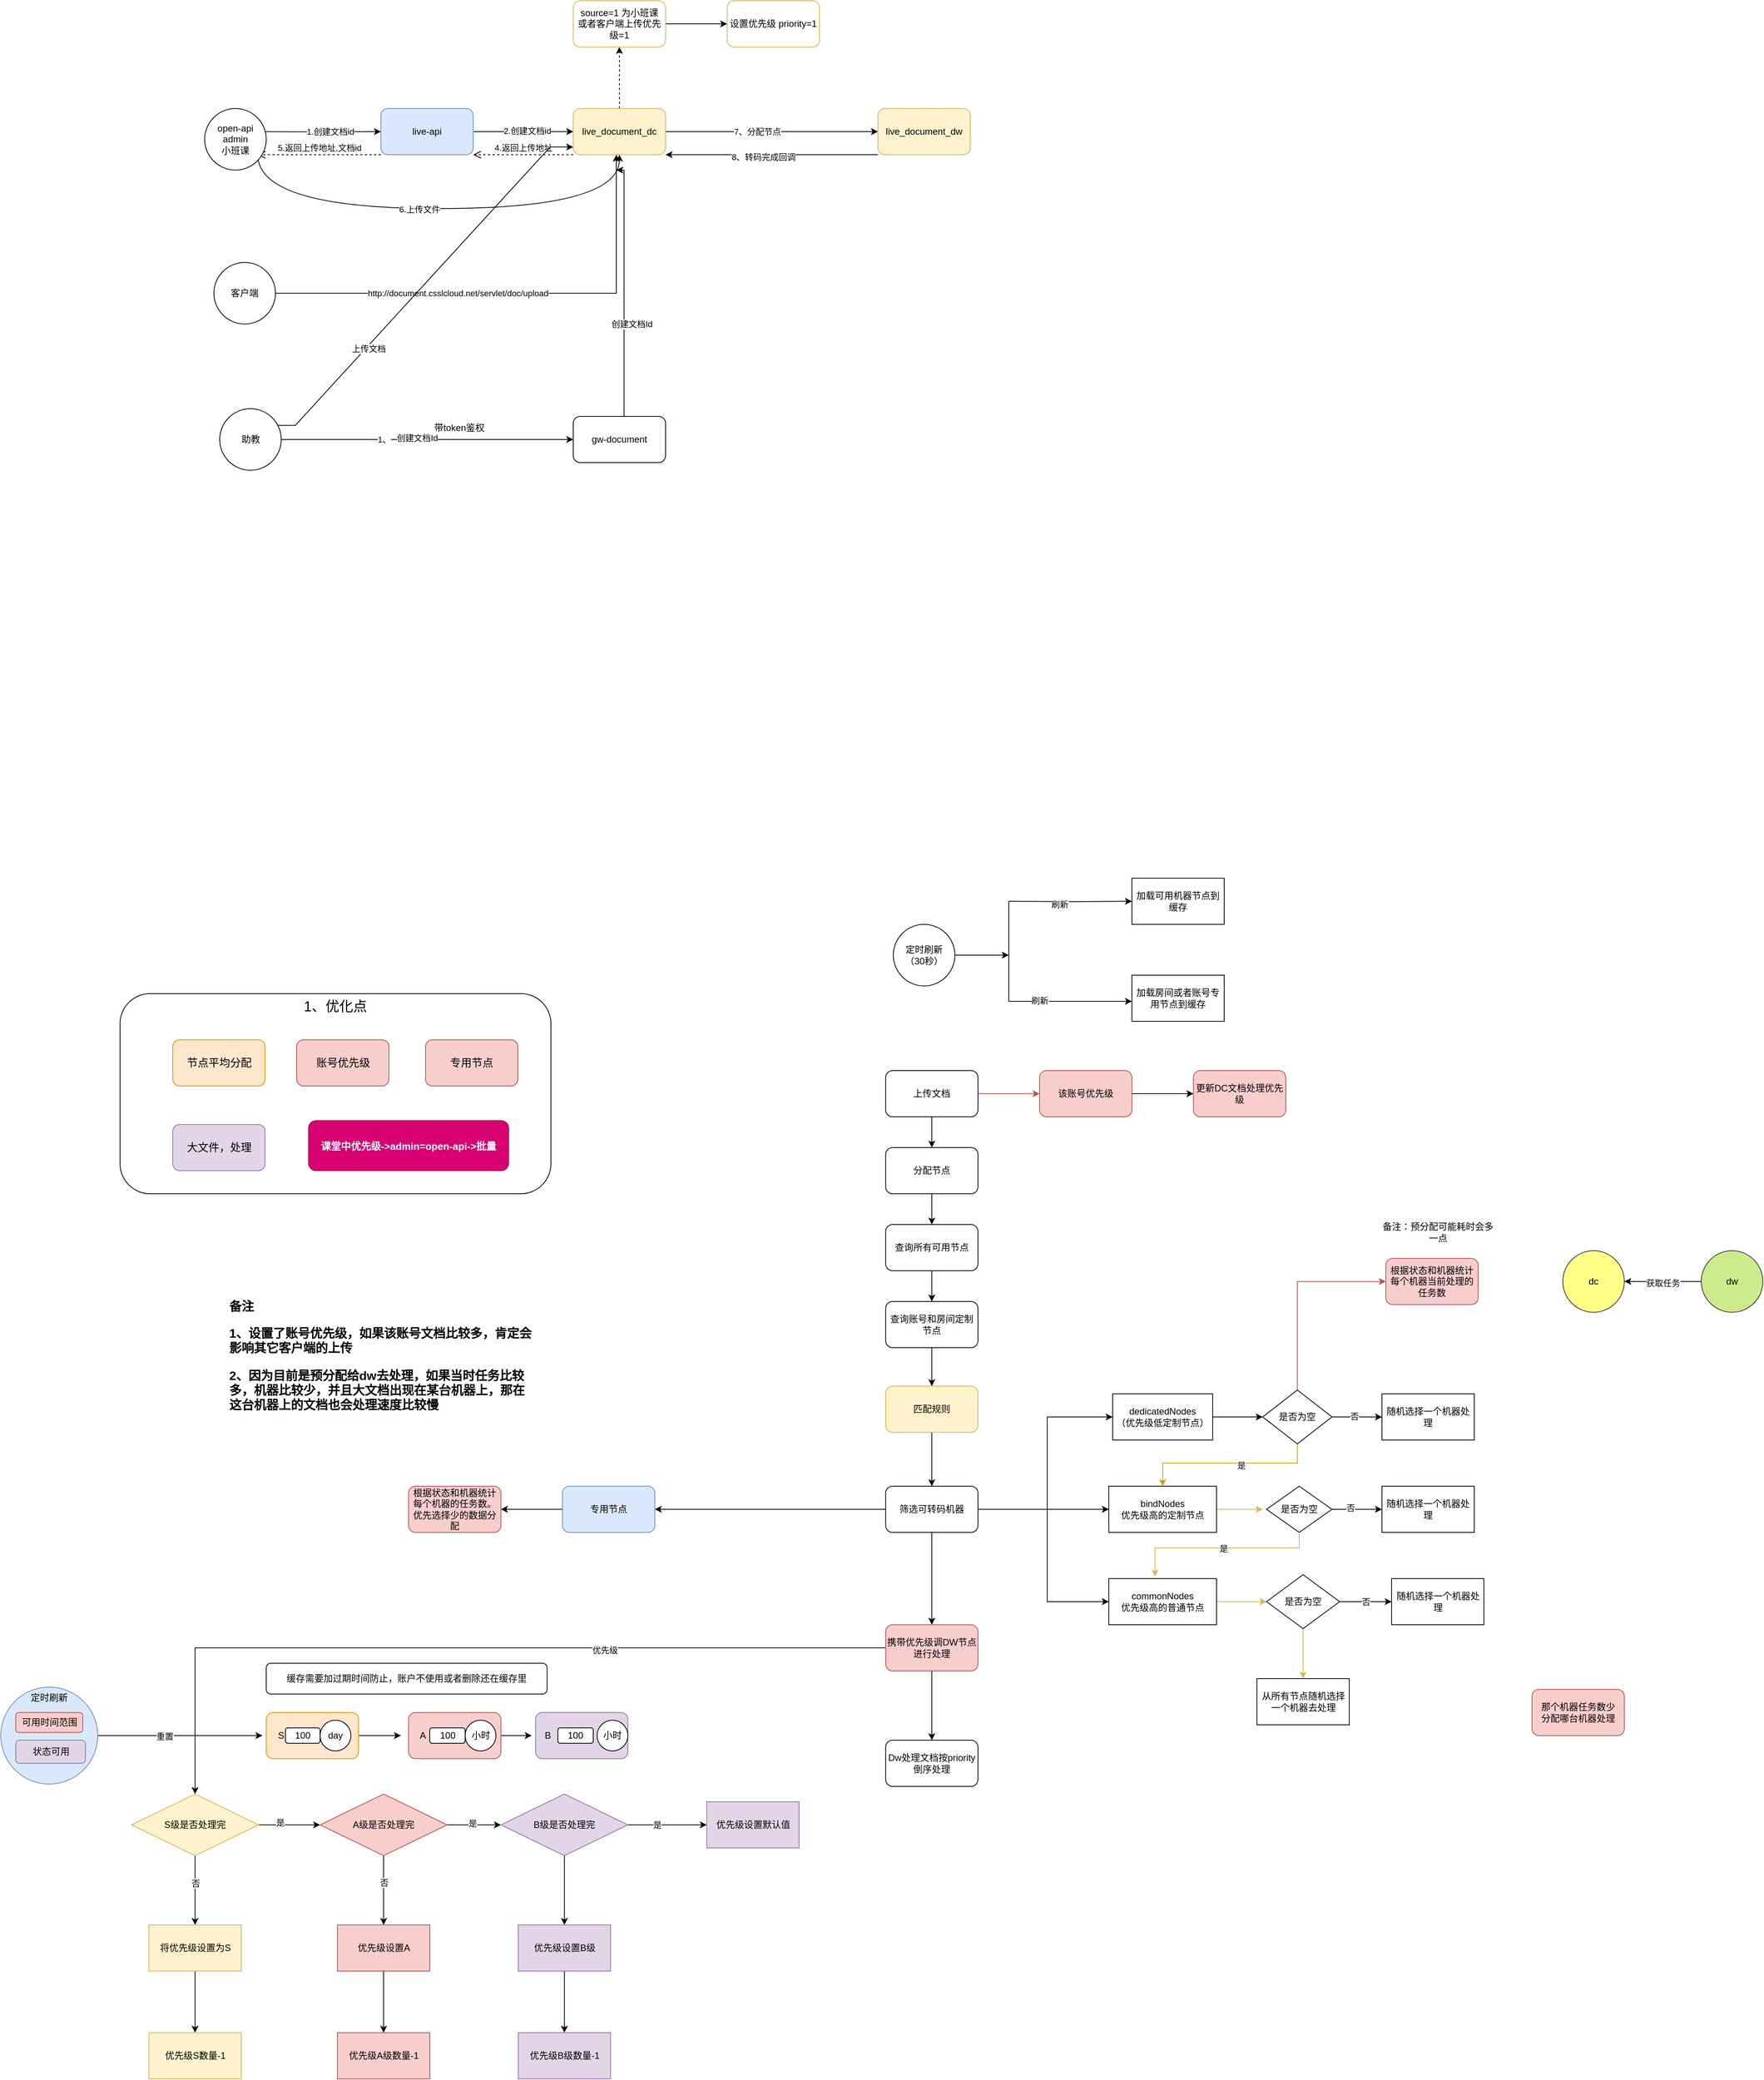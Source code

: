 <mxfile version="24.2.1" type="github">
  <diagram name="第 1 页" id="r3Djmuz2ye2oca1lGff4">
    <mxGraphModel dx="2514" dy="2074" grid="1" gridSize="10" guides="1" tooltips="1" connect="1" arrows="1" fold="1" page="1" pageScale="1" pageWidth="827" pageHeight="1169" math="0" shadow="0">
      <root>
        <mxCell id="0" />
        <mxCell id="1" parent="0" />
        <mxCell id="LlFDiHsfBPw3mXegqhl9-7" value="&amp;nbsp; &amp;nbsp;B" style="rounded=1;whiteSpace=wrap;html=1;align=left;fillColor=#e1d5e7;strokeColor=#9673a6;" parent="1" vertex="1">
          <mxGeometry x="-75" y="1724" width="120" height="60" as="geometry" />
        </mxCell>
        <mxCell id="pY0ivnKaFW7mTaEsZtzo-8" style="edgeStyle=orthogonalEdgeStyle;rounded=0;orthogonalLoop=1;jettySize=auto;html=1;entryX=0;entryY=0.5;entryDx=0;entryDy=0;curved=1;" parent="1" target="pY0ivnKaFW7mTaEsZtzo-15" edge="1">
          <mxGeometry relative="1" as="geometry">
            <mxPoint x="-436" y="-330" as="sourcePoint" />
          </mxGeometry>
        </mxCell>
        <mxCell id="pY0ivnKaFW7mTaEsZtzo-9" value="1.创建文档id" style="edgeLabel;html=1;align=center;verticalAlign=middle;resizable=0;points=[];" parent="pY0ivnKaFW7mTaEsZtzo-8" vertex="1" connectable="0">
          <mxGeometry x="0.172" relative="1" as="geometry">
            <mxPoint as="offset" />
          </mxGeometry>
        </mxCell>
        <mxCell id="pY0ivnKaFW7mTaEsZtzo-10" style="edgeStyle=orthogonalEdgeStyle;curved=1;rounded=0;orthogonalLoop=1;jettySize=auto;html=1;exitX=1;exitY=1;exitDx=0;exitDy=0;exitPerimeter=0;entryX=0.5;entryY=1;entryDx=0;entryDy=0;" parent="1" target="pY0ivnKaFW7mTaEsZtzo-20" edge="1">
          <mxGeometry relative="1" as="geometry">
            <Array as="points">
              <mxPoint x="-436.0" y="-230" />
              <mxPoint x="34" y="-230" />
            </Array>
            <mxPoint x="-436" y="-300" as="sourcePoint" />
          </mxGeometry>
        </mxCell>
        <mxCell id="pY0ivnKaFW7mTaEsZtzo-11" value="6.上传文件" style="edgeLabel;html=1;align=center;verticalAlign=middle;resizable=0;points=[];" parent="pY0ivnKaFW7mTaEsZtzo-10" vertex="1" connectable="0">
          <mxGeometry x="-0.082" y="-1" relative="1" as="geometry">
            <mxPoint as="offset" />
          </mxGeometry>
        </mxCell>
        <mxCell id="pY0ivnKaFW7mTaEsZtzo-13" value="" style="edgeStyle=orthogonalEdgeStyle;rounded=0;orthogonalLoop=1;jettySize=auto;html=1;curved=1;" parent="1" source="pY0ivnKaFW7mTaEsZtzo-15" target="pY0ivnKaFW7mTaEsZtzo-20" edge="1">
          <mxGeometry relative="1" as="geometry" />
        </mxCell>
        <mxCell id="pY0ivnKaFW7mTaEsZtzo-14" value="2.创建文档id" style="edgeLabel;html=1;align=center;verticalAlign=middle;resizable=0;points=[];" parent="pY0ivnKaFW7mTaEsZtzo-13" vertex="1" connectable="0">
          <mxGeometry x="0.197" y="1" relative="1" as="geometry">
            <mxPoint x="-8" as="offset" />
          </mxGeometry>
        </mxCell>
        <mxCell id="pY0ivnKaFW7mTaEsZtzo-15" value="live-api" style="rounded=1;whiteSpace=wrap;html=1;fillColor=#dae8fc;strokeColor=#6c8ebf;" parent="1" vertex="1">
          <mxGeometry x="-276" y="-360" width="120" height="60" as="geometry" />
        </mxCell>
        <mxCell id="pY0ivnKaFW7mTaEsZtzo-49" value="" style="edgeStyle=orthogonalEdgeStyle;rounded=0;orthogonalLoop=1;jettySize=auto;html=1;dashed=1;" parent="1" source="pY0ivnKaFW7mTaEsZtzo-20" target="pY0ivnKaFW7mTaEsZtzo-48" edge="1">
          <mxGeometry relative="1" as="geometry" />
        </mxCell>
        <mxCell id="LlFDiHsfBPw3mXegqhl9-85" style="edgeStyle=orthogonalEdgeStyle;rounded=0;orthogonalLoop=1;jettySize=auto;html=1;" parent="1" source="pY0ivnKaFW7mTaEsZtzo-20" target="pY0ivnKaFW7mTaEsZtzo-29" edge="1">
          <mxGeometry relative="1" as="geometry" />
        </mxCell>
        <mxCell id="LlFDiHsfBPw3mXegqhl9-86" value="7、分配节点" style="edgeLabel;html=1;align=center;verticalAlign=middle;resizable=0;points=[];" parent="LlFDiHsfBPw3mXegqhl9-85" vertex="1" connectable="0">
          <mxGeometry x="-0.14" relative="1" as="geometry">
            <mxPoint as="offset" />
          </mxGeometry>
        </mxCell>
        <mxCell id="pY0ivnKaFW7mTaEsZtzo-20" value="live_document_dc" style="whiteSpace=wrap;html=1;fillColor=#fff2cc;rounded=1;strokeColor=#d6b656;" parent="1" vertex="1">
          <mxGeometry x="-26" y="-360" width="120" height="60" as="geometry" />
        </mxCell>
        <mxCell id="pY0ivnKaFW7mTaEsZtzo-21" value="4.返回上传地址" style="html=1;verticalAlign=bottom;endArrow=open;dashed=1;endSize=8;rounded=0;exitX=0;exitY=1;exitDx=0;exitDy=0;entryX=1;entryY=1;entryDx=0;entryDy=0;" parent="1" source="pY0ivnKaFW7mTaEsZtzo-20" target="pY0ivnKaFW7mTaEsZtzo-15" edge="1">
          <mxGeometry relative="1" as="geometry">
            <mxPoint x="-46" y="-301" as="sourcePoint" />
            <mxPoint x="-126" y="-301" as="targetPoint" />
          </mxGeometry>
        </mxCell>
        <mxCell id="pY0ivnKaFW7mTaEsZtzo-22" value="5.返回上传地址,文档id" style="html=1;verticalAlign=bottom;endArrow=open;dashed=1;endSize=8;rounded=0;exitX=0;exitY=1;exitDx=0;exitDy=0;entryX=1;entryY=1;entryDx=0;entryDy=0;entryPerimeter=0;" parent="1" source="pY0ivnKaFW7mTaEsZtzo-15" edge="1">
          <mxGeometry relative="1" as="geometry">
            <mxPoint x="-316.0" y="-290" as="sourcePoint" />
            <mxPoint x="-436" y="-300" as="targetPoint" />
          </mxGeometry>
        </mxCell>
        <mxCell id="pY0ivnKaFW7mTaEsZtzo-29" value="live_document_dw" style="whiteSpace=wrap;html=1;fillColor=#fff2cc;rounded=1;strokeColor=#d6b656;" parent="1" vertex="1">
          <mxGeometry x="370" y="-360" width="120" height="60" as="geometry" />
        </mxCell>
        <mxCell id="pY0ivnKaFW7mTaEsZtzo-51" value="" style="edgeStyle=orthogonalEdgeStyle;rounded=0;orthogonalLoop=1;jettySize=auto;html=1;" parent="1" source="pY0ivnKaFW7mTaEsZtzo-48" target="pY0ivnKaFW7mTaEsZtzo-50" edge="1">
          <mxGeometry relative="1" as="geometry" />
        </mxCell>
        <mxCell id="pY0ivnKaFW7mTaEsZtzo-48" value="source=1 为小班课&lt;div&gt;或者客户端上传优先级=1&lt;/div&gt;" style="whiteSpace=wrap;html=1;fillColor=#FFFFFF;strokeColor=#d6b656;rounded=1;gradientColor=none;" parent="1" vertex="1">
          <mxGeometry x="-26" y="-500" width="120" height="60" as="geometry" />
        </mxCell>
        <mxCell id="pY0ivnKaFW7mTaEsZtzo-50" value="设置优先级 priority=1" style="whiteSpace=wrap;html=1;fillColor=#FFFFFF;strokeColor=#d6b656;rounded=1;gradientColor=none;" parent="1" vertex="1">
          <mxGeometry x="174" y="-500" width="120" height="60" as="geometry" />
        </mxCell>
        <mxCell id="pY0ivnKaFW7mTaEsZtzo-58" value="" style="edgeStyle=orthogonalEdgeStyle;rounded=0;orthogonalLoop=1;jettySize=auto;html=1;" parent="1" target="pY0ivnKaFW7mTaEsZtzo-57" edge="1">
          <mxGeometry relative="1" as="geometry">
            <mxPoint x="540" y="670" as="sourcePoint" />
          </mxGeometry>
        </mxCell>
        <mxCell id="pY0ivnKaFW7mTaEsZtzo-59" value="刷新" style="edgeLabel;html=1;align=center;verticalAlign=middle;resizable=0;points=[];" parent="pY0ivnKaFW7mTaEsZtzo-58" vertex="1" connectable="0">
          <mxGeometry x="-0.186" y="-3" relative="1" as="geometry">
            <mxPoint as="offset" />
          </mxGeometry>
        </mxCell>
        <mxCell id="pY0ivnKaFW7mTaEsZtzo-61" value="" style="edgeStyle=orthogonalEdgeStyle;rounded=0;orthogonalLoop=1;jettySize=auto;html=1;" parent="1" target="pY0ivnKaFW7mTaEsZtzo-60" edge="1">
          <mxGeometry relative="1" as="geometry">
            <Array as="points">
              <mxPoint x="540" y="800" />
            </Array>
            <mxPoint x="540" y="670" as="sourcePoint" />
          </mxGeometry>
        </mxCell>
        <mxCell id="pY0ivnKaFW7mTaEsZtzo-62" value="刷新" style="edgeLabel;html=1;align=center;verticalAlign=middle;resizable=0;points=[];" parent="pY0ivnKaFW7mTaEsZtzo-61" vertex="1" connectable="0">
          <mxGeometry x="0.172" y="1" relative="1" as="geometry">
            <mxPoint as="offset" />
          </mxGeometry>
        </mxCell>
        <mxCell id="kOlZsusqcGDuaDFS6jYv-74" style="edgeStyle=orthogonalEdgeStyle;rounded=0;orthogonalLoop=1;jettySize=auto;html=1;" parent="1" source="pY0ivnKaFW7mTaEsZtzo-54" edge="1">
          <mxGeometry relative="1" as="geometry">
            <mxPoint x="540" y="740" as="targetPoint" />
          </mxGeometry>
        </mxCell>
        <mxCell id="pY0ivnKaFW7mTaEsZtzo-54" value="定时刷新&lt;div&gt;（30秒）&lt;/div&gt;" style="ellipse;whiteSpace=wrap;html=1;aspect=fixed;" parent="1" vertex="1">
          <mxGeometry x="390" y="700" width="80" height="80" as="geometry" />
        </mxCell>
        <mxCell id="pY0ivnKaFW7mTaEsZtzo-57" value="加载可用机器节点到缓存" style="whiteSpace=wrap;html=1;" parent="1" vertex="1">
          <mxGeometry x="700" y="640" width="120" height="60" as="geometry" />
        </mxCell>
        <mxCell id="pY0ivnKaFW7mTaEsZtzo-60" value="加载房间或者账号专用节点到缓存" style="whiteSpace=wrap;html=1;" parent="1" vertex="1">
          <mxGeometry x="700" y="766" width="120" height="60" as="geometry" />
        </mxCell>
        <mxCell id="pY0ivnKaFW7mTaEsZtzo-122" value="Dw处理文档按priority 倒序处理" style="rounded=1;whiteSpace=wrap;html=1;" parent="1" vertex="1">
          <mxGeometry x="380" y="1760" width="120" height="60" as="geometry" />
        </mxCell>
        <mxCell id="kOlZsusqcGDuaDFS6jYv-7" value="" style="edgeStyle=orthogonalEdgeStyle;rounded=0;orthogonalLoop=1;jettySize=auto;html=1;" parent="1" source="kOlZsusqcGDuaDFS6jYv-1" target="kOlZsusqcGDuaDFS6jYv-6" edge="1">
          <mxGeometry relative="1" as="geometry" />
        </mxCell>
        <mxCell id="kOlZsusqcGDuaDFS6jYv-1" value="分配节点" style="rounded=1;whiteSpace=wrap;html=1;" parent="1" vertex="1">
          <mxGeometry x="380" y="990" width="120" height="60" as="geometry" />
        </mxCell>
        <mxCell id="kOlZsusqcGDuaDFS6jYv-3" style="edgeStyle=orthogonalEdgeStyle;rounded=0;orthogonalLoop=1;jettySize=auto;html=1;entryX=0.5;entryY=0;entryDx=0;entryDy=0;" parent="1" source="kOlZsusqcGDuaDFS6jYv-2" target="kOlZsusqcGDuaDFS6jYv-1" edge="1">
          <mxGeometry relative="1" as="geometry" />
        </mxCell>
        <mxCell id="kOlZsusqcGDuaDFS6jYv-63" value="" style="edgeStyle=orthogonalEdgeStyle;rounded=0;orthogonalLoop=1;jettySize=auto;html=1;fillColor=#f8cecc;strokeColor=#b85450;" parent="1" source="kOlZsusqcGDuaDFS6jYv-2" target="kOlZsusqcGDuaDFS6jYv-62" edge="1">
          <mxGeometry relative="1" as="geometry" />
        </mxCell>
        <mxCell id="kOlZsusqcGDuaDFS6jYv-2" value="上传文档" style="rounded=1;whiteSpace=wrap;html=1;" parent="1" vertex="1">
          <mxGeometry x="380" y="890" width="120" height="60" as="geometry" />
        </mxCell>
        <mxCell id="kOlZsusqcGDuaDFS6jYv-9" value="" style="edgeStyle=orthogonalEdgeStyle;rounded=0;orthogonalLoop=1;jettySize=auto;html=1;" parent="1" source="kOlZsusqcGDuaDFS6jYv-6" target="kOlZsusqcGDuaDFS6jYv-8" edge="1">
          <mxGeometry relative="1" as="geometry" />
        </mxCell>
        <mxCell id="kOlZsusqcGDuaDFS6jYv-6" value="查询所有可用节点" style="whiteSpace=wrap;html=1;rounded=1;" parent="1" vertex="1">
          <mxGeometry x="380" y="1090" width="120" height="60" as="geometry" />
        </mxCell>
        <mxCell id="kOlZsusqcGDuaDFS6jYv-11" value="" style="edgeStyle=orthogonalEdgeStyle;rounded=0;orthogonalLoop=1;jettySize=auto;html=1;" parent="1" source="kOlZsusqcGDuaDFS6jYv-8" target="kOlZsusqcGDuaDFS6jYv-10" edge="1">
          <mxGeometry relative="1" as="geometry" />
        </mxCell>
        <mxCell id="kOlZsusqcGDuaDFS6jYv-8" value="查询账号和房间定制节点" style="whiteSpace=wrap;html=1;rounded=1;" parent="1" vertex="1">
          <mxGeometry x="380" y="1190" width="120" height="60" as="geometry" />
        </mxCell>
        <mxCell id="kOlZsusqcGDuaDFS6jYv-13" value="" style="edgeStyle=orthogonalEdgeStyle;rounded=0;orthogonalLoop=1;jettySize=auto;html=1;" parent="1" source="kOlZsusqcGDuaDFS6jYv-10" target="kOlZsusqcGDuaDFS6jYv-12" edge="1">
          <mxGeometry relative="1" as="geometry" />
        </mxCell>
        <mxCell id="kOlZsusqcGDuaDFS6jYv-10" value="匹配规则" style="whiteSpace=wrap;html=1;rounded=1;fillColor=#fff2cc;strokeColor=#d6b656;" parent="1" vertex="1">
          <mxGeometry x="380" y="1300" width="120" height="60" as="geometry" />
        </mxCell>
        <mxCell id="kOlZsusqcGDuaDFS6jYv-26" style="edgeStyle=orthogonalEdgeStyle;rounded=0;orthogonalLoop=1;jettySize=auto;html=1;entryX=0;entryY=0.5;entryDx=0;entryDy=0;" parent="1" source="kOlZsusqcGDuaDFS6jYv-12" target="kOlZsusqcGDuaDFS6jYv-15" edge="1">
          <mxGeometry relative="1" as="geometry">
            <Array as="points">
              <mxPoint x="590" y="1460" />
              <mxPoint x="590" y="1340" />
            </Array>
          </mxGeometry>
        </mxCell>
        <mxCell id="kOlZsusqcGDuaDFS6jYv-27" style="edgeStyle=orthogonalEdgeStyle;rounded=0;orthogonalLoop=1;jettySize=auto;html=1;entryX=0;entryY=0.5;entryDx=0;entryDy=0;" parent="1" source="kOlZsusqcGDuaDFS6jYv-12" target="kOlZsusqcGDuaDFS6jYv-18" edge="1">
          <mxGeometry relative="1" as="geometry" />
        </mxCell>
        <mxCell id="kOlZsusqcGDuaDFS6jYv-29" style="edgeStyle=orthogonalEdgeStyle;rounded=0;orthogonalLoop=1;jettySize=auto;html=1;entryX=0;entryY=0.5;entryDx=0;entryDy=0;" parent="1" source="kOlZsusqcGDuaDFS6jYv-12" target="kOlZsusqcGDuaDFS6jYv-28" edge="1">
          <mxGeometry relative="1" as="geometry">
            <Array as="points">
              <mxPoint x="590" y="1460" />
              <mxPoint x="590" y="1580" />
            </Array>
          </mxGeometry>
        </mxCell>
        <mxCell id="kOlZsusqcGDuaDFS6jYv-76" value="" style="edgeStyle=orthogonalEdgeStyle;rounded=0;orthogonalLoop=1;jettySize=auto;html=1;" parent="1" source="kOlZsusqcGDuaDFS6jYv-12" target="kOlZsusqcGDuaDFS6jYv-75" edge="1">
          <mxGeometry relative="1" as="geometry" />
        </mxCell>
        <mxCell id="LlFDiHsfBPw3mXegqhl9-54" style="edgeStyle=orthogonalEdgeStyle;rounded=0;orthogonalLoop=1;jettySize=auto;html=1;entryX=1;entryY=0.5;entryDx=0;entryDy=0;" parent="1" source="kOlZsusqcGDuaDFS6jYv-12" target="LlFDiHsfBPw3mXegqhl9-53" edge="1">
          <mxGeometry relative="1" as="geometry" />
        </mxCell>
        <mxCell id="kOlZsusqcGDuaDFS6jYv-12" value="筛选可转码机器" style="whiteSpace=wrap;html=1;rounded=1;" parent="1" vertex="1">
          <mxGeometry x="380" y="1430" width="120" height="60" as="geometry" />
        </mxCell>
        <mxCell id="kOlZsusqcGDuaDFS6jYv-34" style="edgeStyle=orthogonalEdgeStyle;rounded=0;orthogonalLoop=1;jettySize=auto;html=1;entryX=0;entryY=0.5;entryDx=0;entryDy=0;" parent="1" source="kOlZsusqcGDuaDFS6jYv-15" target="kOlZsusqcGDuaDFS6jYv-33" edge="1">
          <mxGeometry relative="1" as="geometry" />
        </mxCell>
        <mxCell id="kOlZsusqcGDuaDFS6jYv-15" value="dedicatedNodes&lt;div&gt;（优先级低定制节点）&lt;/div&gt;" style="whiteSpace=wrap;html=1;" parent="1" vertex="1">
          <mxGeometry x="675" y="1310" width="130" height="60" as="geometry" />
        </mxCell>
        <mxCell id="kOlZsusqcGDuaDFS6jYv-41" style="edgeStyle=orthogonalEdgeStyle;rounded=0;orthogonalLoop=1;jettySize=auto;html=1;fillColor=#fff2cc;strokeColor=#d6b656;" parent="1" source="kOlZsusqcGDuaDFS6jYv-18" edge="1">
          <mxGeometry relative="1" as="geometry">
            <mxPoint x="870" y="1460" as="targetPoint" />
          </mxGeometry>
        </mxCell>
        <mxCell id="kOlZsusqcGDuaDFS6jYv-18" value="bindNodes&lt;div&gt;优先级高的定制节点&lt;/div&gt;" style="whiteSpace=wrap;html=1;" parent="1" vertex="1">
          <mxGeometry x="670" y="1430" width="140" height="60" as="geometry" />
        </mxCell>
        <mxCell id="kOlZsusqcGDuaDFS6jYv-47" value="" style="edgeStyle=orthogonalEdgeStyle;rounded=0;orthogonalLoop=1;jettySize=auto;html=1;fillColor=#fff2cc;strokeColor=#d6b656;" parent="1" source="kOlZsusqcGDuaDFS6jYv-28" target="kOlZsusqcGDuaDFS6jYv-46" edge="1">
          <mxGeometry relative="1" as="geometry" />
        </mxCell>
        <mxCell id="kOlZsusqcGDuaDFS6jYv-28" value="commonNodes&lt;br&gt;&lt;div&gt;优先级高的普通节点&lt;/div&gt;" style="whiteSpace=wrap;html=1;" parent="1" vertex="1">
          <mxGeometry x="670" y="1550" width="140" height="60" as="geometry" />
        </mxCell>
        <mxCell id="kOlZsusqcGDuaDFS6jYv-36" value="" style="edgeStyle=orthogonalEdgeStyle;rounded=0;orthogonalLoop=1;jettySize=auto;html=1;" parent="1" source="kOlZsusqcGDuaDFS6jYv-33" target="kOlZsusqcGDuaDFS6jYv-35" edge="1">
          <mxGeometry relative="1" as="geometry" />
        </mxCell>
        <mxCell id="kOlZsusqcGDuaDFS6jYv-37" value="否" style="edgeLabel;html=1;align=center;verticalAlign=middle;resizable=0;points=[];" parent="kOlZsusqcGDuaDFS6jYv-36" vertex="1" connectable="0">
          <mxGeometry x="-0.128" y="1" relative="1" as="geometry">
            <mxPoint as="offset" />
          </mxGeometry>
        </mxCell>
        <mxCell id="kOlZsusqcGDuaDFS6jYv-38" style="edgeStyle=orthogonalEdgeStyle;rounded=0;orthogonalLoop=1;jettySize=auto;html=1;entryX=0.5;entryY=0;entryDx=0;entryDy=0;fillColor=#ffe6cc;strokeColor=#d79b00;" parent="1" source="kOlZsusqcGDuaDFS6jYv-33" target="kOlZsusqcGDuaDFS6jYv-18" edge="1">
          <mxGeometry relative="1" as="geometry">
            <Array as="points">
              <mxPoint x="915" y="1400" />
              <mxPoint x="740" y="1400" />
            </Array>
          </mxGeometry>
        </mxCell>
        <mxCell id="kOlZsusqcGDuaDFS6jYv-39" value="是" style="edgeLabel;html=1;align=center;verticalAlign=middle;resizable=0;points=[];" parent="kOlZsusqcGDuaDFS6jYv-38" vertex="1" connectable="0">
          <mxGeometry x="-0.145" y="3" relative="1" as="geometry">
            <mxPoint as="offset" />
          </mxGeometry>
        </mxCell>
        <mxCell id="kOlZsusqcGDuaDFS6jYv-56" style="edgeStyle=orthogonalEdgeStyle;rounded=0;orthogonalLoop=1;jettySize=auto;html=1;entryX=0;entryY=0.5;entryDx=0;entryDy=0;fillColor=#f8cecc;strokeColor=#b85450;" parent="1" source="kOlZsusqcGDuaDFS6jYv-33" target="kOlZsusqcGDuaDFS6jYv-55" edge="1">
          <mxGeometry relative="1" as="geometry">
            <Array as="points">
              <mxPoint x="915" y="1164" />
            </Array>
          </mxGeometry>
        </mxCell>
        <mxCell id="kOlZsusqcGDuaDFS6jYv-33" value="是否为空" style="rhombus;whiteSpace=wrap;html=1;" parent="1" vertex="1">
          <mxGeometry x="870" y="1305" width="90" height="70" as="geometry" />
        </mxCell>
        <mxCell id="kOlZsusqcGDuaDFS6jYv-35" value="随机选择一个机器处理" style="whiteSpace=wrap;html=1;" parent="1" vertex="1">
          <mxGeometry x="1025" y="1310" width="120" height="60" as="geometry" />
        </mxCell>
        <mxCell id="kOlZsusqcGDuaDFS6jYv-45" value="" style="edgeStyle=orthogonalEdgeStyle;rounded=0;orthogonalLoop=1;jettySize=auto;html=1;" parent="1" source="kOlZsusqcGDuaDFS6jYv-40" target="kOlZsusqcGDuaDFS6jYv-44" edge="1">
          <mxGeometry relative="1" as="geometry">
            <Array as="points">
              <mxPoint x="980" y="1460" />
              <mxPoint x="980" y="1460" />
            </Array>
          </mxGeometry>
        </mxCell>
        <mxCell id="kOlZsusqcGDuaDFS6jYv-48" value="否" style="edgeLabel;html=1;align=center;verticalAlign=middle;resizable=0;points=[];" parent="kOlZsusqcGDuaDFS6jYv-45" vertex="1" connectable="0">
          <mxGeometry x="-0.256" y="2" relative="1" as="geometry">
            <mxPoint as="offset" />
          </mxGeometry>
        </mxCell>
        <mxCell id="kOlZsusqcGDuaDFS6jYv-40" value="是否为空" style="rhombus;whiteSpace=wrap;html=1;" parent="1" vertex="1">
          <mxGeometry x="875" y="1430" width="85" height="60" as="geometry" />
        </mxCell>
        <mxCell id="kOlZsusqcGDuaDFS6jYv-42" style="edgeStyle=orthogonalEdgeStyle;rounded=0;orthogonalLoop=1;jettySize=auto;html=1;entryX=0.429;entryY=-0.044;entryDx=0;entryDy=0;entryPerimeter=0;fillColor=#fff2cc;strokeColor=#d6b656;" parent="1" source="kOlZsusqcGDuaDFS6jYv-40" target="kOlZsusqcGDuaDFS6jYv-28" edge="1">
          <mxGeometry relative="1" as="geometry">
            <Array as="points">
              <mxPoint x="918" y="1510" />
              <mxPoint x="730" y="1510" />
            </Array>
          </mxGeometry>
        </mxCell>
        <mxCell id="kOlZsusqcGDuaDFS6jYv-43" value="是" style="edgeLabel;html=1;align=center;verticalAlign=middle;resizable=0;points=[];" parent="kOlZsusqcGDuaDFS6jYv-42" vertex="1" connectable="0">
          <mxGeometry x="-0.033" y="1" relative="1" as="geometry">
            <mxPoint as="offset" />
          </mxGeometry>
        </mxCell>
        <mxCell id="kOlZsusqcGDuaDFS6jYv-44" value="随机选择一个机器处理" style="whiteSpace=wrap;html=1;" parent="1" vertex="1">
          <mxGeometry x="1025" y="1430" width="120" height="60" as="geometry" />
        </mxCell>
        <mxCell id="kOlZsusqcGDuaDFS6jYv-50" value="" style="edgeStyle=orthogonalEdgeStyle;rounded=0;orthogonalLoop=1;jettySize=auto;html=1;" parent="1" source="kOlZsusqcGDuaDFS6jYv-46" target="kOlZsusqcGDuaDFS6jYv-49" edge="1">
          <mxGeometry relative="1" as="geometry" />
        </mxCell>
        <mxCell id="kOlZsusqcGDuaDFS6jYv-51" value="否" style="edgeLabel;html=1;align=center;verticalAlign=middle;resizable=0;points=[];" parent="kOlZsusqcGDuaDFS6jYv-50" vertex="1" connectable="0">
          <mxGeometry x="-0.012" relative="1" as="geometry">
            <mxPoint as="offset" />
          </mxGeometry>
        </mxCell>
        <mxCell id="kOlZsusqcGDuaDFS6jYv-53" value="" style="edgeStyle=orthogonalEdgeStyle;rounded=0;orthogonalLoop=1;jettySize=auto;html=1;fillColor=#fff2cc;strokeColor=#d6b656;" parent="1" source="kOlZsusqcGDuaDFS6jYv-46" target="kOlZsusqcGDuaDFS6jYv-52" edge="1">
          <mxGeometry relative="1" as="geometry" />
        </mxCell>
        <mxCell id="kOlZsusqcGDuaDFS6jYv-46" value="是否为空" style="rhombus;whiteSpace=wrap;html=1;" parent="1" vertex="1">
          <mxGeometry x="875" y="1545" width="95" height="70" as="geometry" />
        </mxCell>
        <mxCell id="kOlZsusqcGDuaDFS6jYv-49" value="随机选择一个机器处理" style="whiteSpace=wrap;html=1;" parent="1" vertex="1">
          <mxGeometry x="1037.5" y="1550" width="120" height="60" as="geometry" />
        </mxCell>
        <mxCell id="kOlZsusqcGDuaDFS6jYv-52" value="从所有节点随机选择一个机器去处理" style="whiteSpace=wrap;html=1;" parent="1" vertex="1">
          <mxGeometry x="862.5" y="1680" width="120" height="60" as="geometry" />
        </mxCell>
        <mxCell id="kOlZsusqcGDuaDFS6jYv-55" value="根据状态和机器统计每个机器当前处理的任务数" style="rounded=1;whiteSpace=wrap;html=1;fillColor=#f8cecc;strokeColor=#b85450;" parent="1" vertex="1">
          <mxGeometry x="1030" y="1134" width="120" height="60" as="geometry" />
        </mxCell>
        <mxCell id="kOlZsusqcGDuaDFS6jYv-57" value="那个机器任务数少&lt;div&gt;分配哪台机器处理&lt;/div&gt;" style="whiteSpace=wrap;html=1;fillColor=#f8cecc;strokeColor=#b85450;rounded=1;" parent="1" vertex="1">
          <mxGeometry x="1220" y="1694" width="120" height="60" as="geometry" />
        </mxCell>
        <mxCell id="kOlZsusqcGDuaDFS6jYv-59" value="备注：预分配可能耗时会多一点" style="text;html=1;align=center;verticalAlign=middle;whiteSpace=wrap;rounded=0;" parent="1" vertex="1">
          <mxGeometry x="1021.5" y="1100" width="152" as="geometry" />
        </mxCell>
        <mxCell id="kOlZsusqcGDuaDFS6jYv-71" value="" style="edgeStyle=orthogonalEdgeStyle;rounded=0;orthogonalLoop=1;jettySize=auto;html=1;" parent="1" source="kOlZsusqcGDuaDFS6jYv-62" target="kOlZsusqcGDuaDFS6jYv-70" edge="1">
          <mxGeometry relative="1" as="geometry" />
        </mxCell>
        <mxCell id="kOlZsusqcGDuaDFS6jYv-62" value="该账号优先级" style="whiteSpace=wrap;html=1;rounded=1;fillColor=#f8cecc;strokeColor=#b85450;" parent="1" vertex="1">
          <mxGeometry x="580" y="890" width="120" height="60" as="geometry" />
        </mxCell>
        <mxCell id="kOlZsusqcGDuaDFS6jYv-70" value="更新DC文档处理优先级" style="whiteSpace=wrap;html=1;fillColor=#f8cecc;strokeColor=#b85450;rounded=1;" parent="1" vertex="1">
          <mxGeometry x="780" y="890" width="120" height="60" as="geometry" />
        </mxCell>
        <mxCell id="D_yJgZMV5lZ6kW6d0MWc-1" style="edgeStyle=orthogonalEdgeStyle;rounded=0;orthogonalLoop=1;jettySize=auto;html=1;entryX=0.5;entryY=0;entryDx=0;entryDy=0;" parent="1" source="kOlZsusqcGDuaDFS6jYv-75" target="pY0ivnKaFW7mTaEsZtzo-122" edge="1">
          <mxGeometry relative="1" as="geometry" />
        </mxCell>
        <mxCell id="LlFDiHsfBPw3mXegqhl9-40" style="edgeStyle=orthogonalEdgeStyle;rounded=0;orthogonalLoop=1;jettySize=auto;html=1;entryX=0.5;entryY=0;entryDx=0;entryDy=0;" parent="1" source="kOlZsusqcGDuaDFS6jYv-75" target="LlFDiHsfBPw3mXegqhl9-16" edge="1">
          <mxGeometry relative="1" as="geometry">
            <mxPoint x="-490" y="2100" as="targetPoint" />
          </mxGeometry>
        </mxCell>
        <mxCell id="LlFDiHsfBPw3mXegqhl9-41" value="优先级" style="edgeLabel;html=1;align=center;verticalAlign=middle;resizable=0;points=[];" parent="LlFDiHsfBPw3mXegqhl9-40" vertex="1" connectable="0">
          <mxGeometry x="-0.328" y="3" relative="1" as="geometry">
            <mxPoint as="offset" />
          </mxGeometry>
        </mxCell>
        <mxCell id="kOlZsusqcGDuaDFS6jYv-75" value="携带优先级调DW节点进行处理" style="whiteSpace=wrap;html=1;rounded=1;fillColor=#f8cecc;strokeColor=#b85450;" parent="1" vertex="1">
          <mxGeometry x="380" y="1610" width="120" height="60" as="geometry" />
        </mxCell>
        <mxCell id="LlFDiHsfBPw3mXegqhl9-11" value="" style="edgeStyle=orthogonalEdgeStyle;rounded=0;orthogonalLoop=1;jettySize=auto;html=1;" parent="1" source="LlFDiHsfBPw3mXegqhl9-1" edge="1">
          <mxGeometry relative="1" as="geometry">
            <mxPoint x="-250" y="1754" as="targetPoint" />
          </mxGeometry>
        </mxCell>
        <mxCell id="LlFDiHsfBPw3mXegqhl9-1" value="&amp;nbsp; &amp;nbsp; S" style="rounded=1;whiteSpace=wrap;html=1;align=left;fillColor=#ffe6cc;strokeColor=#d79b00;" parent="1" vertex="1">
          <mxGeometry x="-425" y="1724" width="120" height="60" as="geometry" />
        </mxCell>
        <mxCell id="LlFDiHsfBPw3mXegqhl9-3" value="100" style="rounded=1;whiteSpace=wrap;html=1;" parent="1" vertex="1">
          <mxGeometry x="-400" y="1744" width="45" height="20" as="geometry" />
        </mxCell>
        <mxCell id="LlFDiHsfBPw3mXegqhl9-12" value="" style="edgeStyle=orthogonalEdgeStyle;rounded=0;orthogonalLoop=1;jettySize=auto;html=1;" parent="1" source="LlFDiHsfBPw3mXegqhl9-5" edge="1">
          <mxGeometry relative="1" as="geometry">
            <mxPoint x="-80" y="1754" as="targetPoint" />
          </mxGeometry>
        </mxCell>
        <mxCell id="LlFDiHsfBPw3mXegqhl9-5" value="&amp;nbsp; &amp;nbsp; A" style="rounded=1;whiteSpace=wrap;html=1;align=left;fillColor=#f8cecc;strokeColor=#b85450;" parent="1" vertex="1">
          <mxGeometry x="-240" y="1724" width="120" height="60" as="geometry" />
        </mxCell>
        <mxCell id="LlFDiHsfBPw3mXegqhl9-6" value="100" style="rounded=1;whiteSpace=wrap;html=1;" parent="1" vertex="1">
          <mxGeometry x="-212.5" y="1744" width="46" height="20" as="geometry" />
        </mxCell>
        <mxCell id="LlFDiHsfBPw3mXegqhl9-8" value="100" style="rounded=1;whiteSpace=wrap;html=1;" parent="1" vertex="1">
          <mxGeometry x="-46" y="1744" width="46" height="20" as="geometry" />
        </mxCell>
        <mxCell id="LlFDiHsfBPw3mXegqhl9-18" value="" style="edgeStyle=orthogonalEdgeStyle;rounded=0;orthogonalLoop=1;jettySize=auto;html=1;" parent="1" source="LlFDiHsfBPw3mXegqhl9-16" target="LlFDiHsfBPw3mXegqhl9-17" edge="1">
          <mxGeometry relative="1" as="geometry" />
        </mxCell>
        <mxCell id="LlFDiHsfBPw3mXegqhl9-19" value="是" style="edgeLabel;html=1;align=center;verticalAlign=middle;resizable=0;points=[];" parent="LlFDiHsfBPw3mXegqhl9-18" vertex="1" connectable="0">
          <mxGeometry x="-0.3" y="3" relative="1" as="geometry">
            <mxPoint as="offset" />
          </mxGeometry>
        </mxCell>
        <mxCell id="LlFDiHsfBPw3mXegqhl9-23" value="" style="edgeStyle=orthogonalEdgeStyle;rounded=0;orthogonalLoop=1;jettySize=auto;html=1;" parent="1" source="LlFDiHsfBPw3mXegqhl9-16" target="LlFDiHsfBPw3mXegqhl9-22" edge="1">
          <mxGeometry relative="1" as="geometry" />
        </mxCell>
        <mxCell id="LlFDiHsfBPw3mXegqhl9-24" value="否" style="edgeLabel;html=1;align=center;verticalAlign=middle;resizable=0;points=[];" parent="LlFDiHsfBPw3mXegqhl9-23" vertex="1" connectable="0">
          <mxGeometry x="-0.2" relative="1" as="geometry">
            <mxPoint as="offset" />
          </mxGeometry>
        </mxCell>
        <mxCell id="LlFDiHsfBPw3mXegqhl9-16" value="S级是否处理完" style="rhombus;whiteSpace=wrap;html=1;fillColor=#fff2cc;strokeColor=#d6b656;" parent="1" vertex="1">
          <mxGeometry x="-600" y="1830" width="165" height="80" as="geometry" />
        </mxCell>
        <mxCell id="LlFDiHsfBPw3mXegqhl9-21" value="" style="edgeStyle=orthogonalEdgeStyle;rounded=0;orthogonalLoop=1;jettySize=auto;html=1;" parent="1" source="LlFDiHsfBPw3mXegqhl9-17" target="LlFDiHsfBPw3mXegqhl9-20" edge="1">
          <mxGeometry relative="1" as="geometry" />
        </mxCell>
        <mxCell id="LlFDiHsfBPw3mXegqhl9-39" value="是" style="edgeLabel;html=1;align=center;verticalAlign=middle;resizable=0;points=[];" parent="LlFDiHsfBPw3mXegqhl9-21" vertex="1" connectable="0">
          <mxGeometry x="-0.057" y="2" relative="1" as="geometry">
            <mxPoint as="offset" />
          </mxGeometry>
        </mxCell>
        <mxCell id="LlFDiHsfBPw3mXegqhl9-28" value="" style="edgeStyle=orthogonalEdgeStyle;rounded=0;orthogonalLoop=1;jettySize=auto;html=1;" parent="1" source="LlFDiHsfBPw3mXegqhl9-17" target="LlFDiHsfBPw3mXegqhl9-27" edge="1">
          <mxGeometry relative="1" as="geometry" />
        </mxCell>
        <mxCell id="LlFDiHsfBPw3mXegqhl9-35" value="否" style="edgeLabel;html=1;align=center;verticalAlign=middle;resizable=0;points=[];" parent="LlFDiHsfBPw3mXegqhl9-28" vertex="1" connectable="0">
          <mxGeometry x="-0.222" relative="1" as="geometry">
            <mxPoint as="offset" />
          </mxGeometry>
        </mxCell>
        <mxCell id="LlFDiHsfBPw3mXegqhl9-17" value="A级是否处理完" style="rhombus;whiteSpace=wrap;html=1;fillColor=#f8cecc;strokeColor=#b85450;" parent="1" vertex="1">
          <mxGeometry x="-355" y="1830" width="165" height="80" as="geometry" />
        </mxCell>
        <mxCell id="LlFDiHsfBPw3mXegqhl9-32" value="" style="edgeStyle=orthogonalEdgeStyle;rounded=0;orthogonalLoop=1;jettySize=auto;html=1;" parent="1" source="LlFDiHsfBPw3mXegqhl9-20" target="LlFDiHsfBPw3mXegqhl9-31" edge="1">
          <mxGeometry relative="1" as="geometry" />
        </mxCell>
        <mxCell id="LlFDiHsfBPw3mXegqhl9-37" value="" style="edgeStyle=orthogonalEdgeStyle;rounded=0;orthogonalLoop=1;jettySize=auto;html=1;" parent="1" source="LlFDiHsfBPw3mXegqhl9-20" target="LlFDiHsfBPw3mXegqhl9-36" edge="1">
          <mxGeometry relative="1" as="geometry" />
        </mxCell>
        <mxCell id="LlFDiHsfBPw3mXegqhl9-38" value="是" style="edgeLabel;html=1;align=center;verticalAlign=middle;resizable=0;points=[];" parent="LlFDiHsfBPw3mXegqhl9-37" vertex="1" connectable="0">
          <mxGeometry x="-0.259" relative="1" as="geometry">
            <mxPoint as="offset" />
          </mxGeometry>
        </mxCell>
        <mxCell id="LlFDiHsfBPw3mXegqhl9-20" value="B级是否处理完" style="rhombus;whiteSpace=wrap;html=1;fillColor=#e1d5e7;strokeColor=#9673a6;" parent="1" vertex="1">
          <mxGeometry x="-120" y="1830" width="165" height="80" as="geometry" />
        </mxCell>
        <mxCell id="LlFDiHsfBPw3mXegqhl9-26" value="" style="edgeStyle=orthogonalEdgeStyle;rounded=0;orthogonalLoop=1;jettySize=auto;html=1;" parent="1" source="LlFDiHsfBPw3mXegqhl9-22" target="LlFDiHsfBPw3mXegqhl9-25" edge="1">
          <mxGeometry relative="1" as="geometry" />
        </mxCell>
        <mxCell id="LlFDiHsfBPw3mXegqhl9-22" value="将优先级设置为S" style="whiteSpace=wrap;html=1;fillColor=#fff2cc;strokeColor=#d6b656;" parent="1" vertex="1">
          <mxGeometry x="-577.5" y="2000" width="120" height="60" as="geometry" />
        </mxCell>
        <mxCell id="LlFDiHsfBPw3mXegqhl9-25" value="优先级S数量-1" style="whiteSpace=wrap;html=1;fillColor=#fff2cc;strokeColor=#d6b656;" parent="1" vertex="1">
          <mxGeometry x="-577.5" y="2140" width="120" height="60" as="geometry" />
        </mxCell>
        <mxCell id="LlFDiHsfBPw3mXegqhl9-30" value="" style="edgeStyle=orthogonalEdgeStyle;rounded=0;orthogonalLoop=1;jettySize=auto;html=1;" parent="1" source="LlFDiHsfBPw3mXegqhl9-27" target="LlFDiHsfBPw3mXegqhl9-29" edge="1">
          <mxGeometry relative="1" as="geometry" />
        </mxCell>
        <mxCell id="LlFDiHsfBPw3mXegqhl9-27" value="优先级设置A" style="whiteSpace=wrap;html=1;fillColor=#f8cecc;strokeColor=#b85450;" parent="1" vertex="1">
          <mxGeometry x="-332.5" y="2000" width="120" height="60" as="geometry" />
        </mxCell>
        <mxCell id="LlFDiHsfBPw3mXegqhl9-29" value="优先级A级数量-1" style="whiteSpace=wrap;html=1;fillColor=#f8cecc;strokeColor=#b85450;" parent="1" vertex="1">
          <mxGeometry x="-332.5" y="2140" width="120" height="60" as="geometry" />
        </mxCell>
        <mxCell id="LlFDiHsfBPw3mXegqhl9-34" value="" style="edgeStyle=orthogonalEdgeStyle;rounded=0;orthogonalLoop=1;jettySize=auto;html=1;" parent="1" source="LlFDiHsfBPw3mXegqhl9-31" target="LlFDiHsfBPw3mXegqhl9-33" edge="1">
          <mxGeometry relative="1" as="geometry" />
        </mxCell>
        <mxCell id="LlFDiHsfBPw3mXegqhl9-31" value="优先级设置B级" style="whiteSpace=wrap;html=1;fillColor=#e1d5e7;strokeColor=#9673a6;" parent="1" vertex="1">
          <mxGeometry x="-97.5" y="2000" width="120" height="60" as="geometry" />
        </mxCell>
        <mxCell id="LlFDiHsfBPw3mXegqhl9-33" value="优先级B级数量-1" style="whiteSpace=wrap;html=1;fillColor=#e1d5e7;strokeColor=#9673a6;" parent="1" vertex="1">
          <mxGeometry x="-97.5" y="2140" width="120" height="60" as="geometry" />
        </mxCell>
        <mxCell id="LlFDiHsfBPw3mXegqhl9-36" value="优先级设置默认值" style="whiteSpace=wrap;html=1;fillColor=#e1d5e7;strokeColor=#9673a6;" parent="1" vertex="1">
          <mxGeometry x="147.5" y="1840" width="120" height="60" as="geometry" />
        </mxCell>
        <mxCell id="LlFDiHsfBPw3mXegqhl9-43" style="edgeStyle=orthogonalEdgeStyle;rounded=0;orthogonalLoop=1;jettySize=auto;html=1;" parent="1" source="LlFDiHsfBPw3mXegqhl9-42" edge="1">
          <mxGeometry relative="1" as="geometry">
            <mxPoint x="-430" y="1754" as="targetPoint" />
          </mxGeometry>
        </mxCell>
        <mxCell id="LlFDiHsfBPw3mXegqhl9-44" value="重置" style="edgeLabel;html=1;align=center;verticalAlign=middle;resizable=0;points=[];" parent="LlFDiHsfBPw3mXegqhl9-43" vertex="1" connectable="0">
          <mxGeometry x="0.084" y="1" relative="1" as="geometry">
            <mxPoint x="-29" y="1" as="offset" />
          </mxGeometry>
        </mxCell>
        <mxCell id="LlFDiHsfBPw3mXegqhl9-42" value="定时刷新" style="ellipse;whiteSpace=wrap;html=1;aspect=fixed;verticalAlign=top;fillColor=#dae8fc;strokeColor=#6c8ebf;" parent="1" vertex="1">
          <mxGeometry x="-770" y="1691" width="126" height="126" as="geometry" />
        </mxCell>
        <mxCell id="LlFDiHsfBPw3mXegqhl9-45" value="day" style="ellipse;whiteSpace=wrap;html=1;aspect=fixed;" parent="1" vertex="1">
          <mxGeometry x="-355" y="1734" width="40" height="40" as="geometry" />
        </mxCell>
        <mxCell id="LlFDiHsfBPw3mXegqhl9-46" value="小时" style="ellipse;whiteSpace=wrap;html=1;aspect=fixed;" parent="1" vertex="1">
          <mxGeometry x="-166.5" y="1734" width="40" height="40" as="geometry" />
        </mxCell>
        <mxCell id="LlFDiHsfBPw3mXegqhl9-47" value="小时" style="ellipse;whiteSpace=wrap;html=1;aspect=fixed;" parent="1" vertex="1">
          <mxGeometry x="5" y="1734" width="40" height="40" as="geometry" />
        </mxCell>
        <mxCell id="LlFDiHsfBPw3mXegqhl9-48" value="缓存需要加过期时间防止，账户不使用或者删除还在缓存里" style="rounded=1;whiteSpace=wrap;html=1;" parent="1" vertex="1">
          <mxGeometry x="-425" y="1660" width="365" height="40" as="geometry" />
        </mxCell>
        <mxCell id="LlFDiHsfBPw3mXegqhl9-49" value="可用时间范围" style="rounded=1;whiteSpace=wrap;html=1;fillColor=#f8cecc;strokeColor=#b85450;" parent="1" vertex="1">
          <mxGeometry x="-750.5" y="1724" width="87" height="26" as="geometry" />
        </mxCell>
        <mxCell id="LlFDiHsfBPw3mXegqhl9-50" value="状态可用" style="rounded=1;whiteSpace=wrap;html=1;fillColor=#e1d5e7;strokeColor=#9673a6;" parent="1" vertex="1">
          <mxGeometry x="-750.5" y="1760" width="90.5" height="30" as="geometry" />
        </mxCell>
        <mxCell id="LlFDiHsfBPw3mXegqhl9-52" value="&lt;h1 style=&quot;margin-top: 0px; font-size: 16px;&quot;&gt;&lt;font style=&quot;font-size: 16px;&quot;&gt;备注&lt;/font&gt;&lt;/h1&gt;&lt;p style=&quot;font-size: 16px;&quot;&gt;&lt;b&gt;&lt;font style=&quot;font-size: 16px;&quot;&gt;1、设置了账号优先级，如果该账号文档比较多，肯定会影响其它客户端的上传&lt;/font&gt;&lt;/b&gt;&lt;/p&gt;&lt;p style=&quot;font-size: 16px;&quot;&gt;&lt;b style=&quot;&quot;&gt;&lt;font style=&quot;font-size: 16px;&quot;&gt;2、因为目前是预分配给dw去处理，如果当时任务比较多，机器比较少，并且大文档出现在某台机器上，那在这台机器上的文档也会处理速度比较慢&lt;/font&gt;&lt;/b&gt;&lt;/p&gt;" style="text;html=1;whiteSpace=wrap;overflow=hidden;rounded=0;" parent="1" vertex="1">
          <mxGeometry x="-475" y="1180" width="400" height="170" as="geometry" />
        </mxCell>
        <mxCell id="LlFDiHsfBPw3mXegqhl9-62" value="" style="edgeStyle=orthogonalEdgeStyle;rounded=0;orthogonalLoop=1;jettySize=auto;html=1;" parent="1" source="LlFDiHsfBPw3mXegqhl9-53" target="LlFDiHsfBPw3mXegqhl9-61" edge="1">
          <mxGeometry relative="1" as="geometry" />
        </mxCell>
        <mxCell id="LlFDiHsfBPw3mXegqhl9-53" value="专用节点" style="rounded=1;whiteSpace=wrap;html=1;fillColor=#dae8fc;strokeColor=#6c8ebf;" parent="1" vertex="1">
          <mxGeometry x="-40.0" y="1430" width="120" height="60" as="geometry" />
        </mxCell>
        <mxCell id="LlFDiHsfBPw3mXegqhl9-55" value="1、优化点" style="rounded=1;whiteSpace=wrap;html=1;align=center;verticalAlign=top;fontSize=18;" parent="1" vertex="1">
          <mxGeometry x="-615" y="790" width="560" height="260" as="geometry" />
        </mxCell>
        <mxCell id="LlFDiHsfBPw3mXegqhl9-57" value="节点平均分配" style="rounded=1;whiteSpace=wrap;html=1;fillColor=#ffe6cc;strokeColor=#d79b00;fontSize=14;" parent="1" vertex="1">
          <mxGeometry x="-546.5" y="850" width="120" height="60" as="geometry" />
        </mxCell>
        <mxCell id="LlFDiHsfBPw3mXegqhl9-58" value="账号优先级" style="rounded=1;whiteSpace=wrap;html=1;fillColor=#f8cecc;strokeColor=#b85450;fontSize=14;" parent="1" vertex="1">
          <mxGeometry x="-385.5" y="850" width="120" height="60" as="geometry" />
        </mxCell>
        <mxCell id="LlFDiHsfBPw3mXegqhl9-59" value="专用节点" style="rounded=1;whiteSpace=wrap;html=1;fillColor=#f8cecc;strokeColor=#b85450;fontSize=14;" parent="1" vertex="1">
          <mxGeometry x="-218" y="850" width="120" height="60" as="geometry" />
        </mxCell>
        <mxCell id="LlFDiHsfBPw3mXegqhl9-60" value="大文件，处理" style="rounded=1;whiteSpace=wrap;html=1;fillColor=#e1d5e7;strokeColor=#9673a6;fontSize=14;" parent="1" vertex="1">
          <mxGeometry x="-546.5" y="960" width="120" height="60" as="geometry" />
        </mxCell>
        <mxCell id="LlFDiHsfBPw3mXegqhl9-61" value="根据状态和机器统计每个机器的任务数。优先选择少的数据分配" style="whiteSpace=wrap;html=1;fillColor=#f8cecc;strokeColor=#b85450;rounded=1;" parent="1" vertex="1">
          <mxGeometry x="-240" y="1430" width="120" height="60" as="geometry" />
        </mxCell>
        <mxCell id="LlFDiHsfBPw3mXegqhl9-63" value="课堂中优先级-&amp;gt;admin=open-api-&amp;gt;批量" style="rounded=1;whiteSpace=wrap;html=1;fillColor=#d80073;strokeColor=#A50040;fontColor=#ffffff;fontSize=13;fontStyle=1" parent="1" vertex="1">
          <mxGeometry x="-370" y="955" width="260" height="65" as="geometry" />
        </mxCell>
        <mxCell id="LlFDiHsfBPw3mXegqhl9-65" style="edgeStyle=orthogonalEdgeStyle;rounded=0;orthogonalLoop=1;jettySize=auto;html=1;" parent="1" source="LlFDiHsfBPw3mXegqhl9-64" edge="1">
          <mxGeometry relative="1" as="geometry">
            <mxPoint x="30" y="-300" as="targetPoint" />
            <Array as="points">
              <mxPoint x="30" y="-120" />
            </Array>
          </mxGeometry>
        </mxCell>
        <mxCell id="LlFDiHsfBPw3mXegqhl9-67" value="http://document.csslcloud.net/servlet/doc/upload" style="edgeLabel;html=1;align=center;verticalAlign=middle;resizable=0;points=[];" parent="LlFDiHsfBPw3mXegqhl9-65" vertex="1" connectable="0">
          <mxGeometry x="-0.157" y="2" relative="1" as="geometry">
            <mxPoint x="-26" y="2" as="offset" />
          </mxGeometry>
        </mxCell>
        <mxCell id="LlFDiHsfBPw3mXegqhl9-64" value="客户端" style="ellipse;whiteSpace=wrap;html=1;aspect=fixed;" parent="1" vertex="1">
          <mxGeometry x="-493" y="-160" width="80" height="80" as="geometry" />
        </mxCell>
        <mxCell id="LlFDiHsfBPw3mXegqhl9-81" style="edgeStyle=orthogonalEdgeStyle;rounded=0;orthogonalLoop=1;jettySize=auto;html=1;" parent="1" source="LlFDiHsfBPw3mXegqhl9-78" edge="1">
          <mxGeometry relative="1" as="geometry">
            <mxPoint x="30" y="-280" as="targetPoint" />
            <Array as="points">
              <mxPoint x="40" y="-280" />
            </Array>
          </mxGeometry>
        </mxCell>
        <mxCell id="LlFDiHsfBPw3mXegqhl9-83" value="创建文档Id" style="edgeLabel;html=1;align=center;verticalAlign=middle;resizable=0;points=[];" parent="LlFDiHsfBPw3mXegqhl9-81" vertex="1" connectable="0">
          <mxGeometry x="-0.025" y="1" relative="1" as="geometry">
            <mxPoint x="11" y="41" as="offset" />
          </mxGeometry>
        </mxCell>
        <mxCell id="LlFDiHsfBPw3mXegqhl9-78" value="gw-document" style="rounded=1;whiteSpace=wrap;html=1;" parent="1" vertex="1">
          <mxGeometry x="-26" y="40" width="120" height="60" as="geometry" />
        </mxCell>
        <mxCell id="LlFDiHsfBPw3mXegqhl9-80" style="edgeStyle=orthogonalEdgeStyle;rounded=0;orthogonalLoop=1;jettySize=auto;html=1;entryX=0;entryY=0.5;entryDx=0;entryDy=0;" parent="1" source="LlFDiHsfBPw3mXegqhl9-79" target="LlFDiHsfBPw3mXegqhl9-78" edge="1">
          <mxGeometry relative="1" as="geometry" />
        </mxCell>
        <mxCell id="LlFDiHsfBPw3mXegqhl9-82" value="创建文档Id" style="edgeLabel;html=1;align=center;verticalAlign=middle;resizable=0;points=[];" parent="LlFDiHsfBPw3mXegqhl9-80" vertex="1" connectable="0">
          <mxGeometry x="-0.142" y="3" relative="1" as="geometry">
            <mxPoint x="13" y="1" as="offset" />
          </mxGeometry>
        </mxCell>
        <mxCell id="LlFDiHsfBPw3mXegqhl9-94" value="1、" style="edgeLabel;html=1;align=center;verticalAlign=middle;resizable=0;points=[];" parent="LlFDiHsfBPw3mXegqhl9-80" vertex="1" connectable="0">
          <mxGeometry x="-0.299" relative="1" as="geometry">
            <mxPoint as="offset" />
          </mxGeometry>
        </mxCell>
        <mxCell id="LlFDiHsfBPw3mXegqhl9-91" style="edgeStyle=entityRelationEdgeStyle;rounded=0;orthogonalLoop=1;jettySize=auto;html=1;entryX=0;entryY=1;entryDx=0;entryDy=0;exitX=1;exitY=0;exitDx=0;exitDy=0;" parent="1" edge="1">
          <mxGeometry relative="1" as="geometry">
            <mxPoint x="-26" y="-310" as="targetPoint" />
            <mxPoint x="-417.216" y="51.716" as="sourcePoint" />
          </mxGeometry>
        </mxCell>
        <mxCell id="LlFDiHsfBPw3mXegqhl9-92" value="上传文档" style="edgeLabel;html=1;align=center;verticalAlign=middle;resizable=0;points=[];" parent="LlFDiHsfBPw3mXegqhl9-91" vertex="1" connectable="0">
          <mxGeometry x="-0.389" y="-2" relative="1" as="geometry">
            <mxPoint as="offset" />
          </mxGeometry>
        </mxCell>
        <mxCell id="LlFDiHsfBPw3mXegqhl9-79" value="助教" style="ellipse;whiteSpace=wrap;html=1;aspect=fixed;" parent="1" vertex="1">
          <mxGeometry x="-485.5" y="30" width="80" height="80" as="geometry" />
        </mxCell>
        <mxCell id="LlFDiHsfBPw3mXegqhl9-89" value="" style="endArrow=classic;html=1;rounded=0;entryX=1;entryY=1;entryDx=0;entryDy=0;exitX=0;exitY=1;exitDx=0;exitDy=0;" parent="1" source="pY0ivnKaFW7mTaEsZtzo-29" target="pY0ivnKaFW7mTaEsZtzo-20" edge="1">
          <mxGeometry width="50" height="50" relative="1" as="geometry">
            <mxPoint x="600" y="-160" as="sourcePoint" />
            <mxPoint x="650" y="-210" as="targetPoint" />
          </mxGeometry>
        </mxCell>
        <mxCell id="LlFDiHsfBPw3mXegqhl9-90" value="8、转码完成回调" style="edgeLabel;html=1;align=center;verticalAlign=middle;resizable=0;points=[];" parent="LlFDiHsfBPw3mXegqhl9-89" vertex="1" connectable="0">
          <mxGeometry x="0.284" y="2" relative="1" as="geometry">
            <mxPoint x="28" y="1" as="offset" />
          </mxGeometry>
        </mxCell>
        <mxCell id="LlFDiHsfBPw3mXegqhl9-93" value="带token鉴权" style="text;html=1;align=center;verticalAlign=middle;whiteSpace=wrap;rounded=0;" parent="1" vertex="1">
          <mxGeometry x="-218" y="40" width="88" height="30" as="geometry" />
        </mxCell>
        <mxCell id="LlFDiHsfBPw3mXegqhl9-95" value="open-api&lt;div&gt;admin&lt;/div&gt;&lt;div&gt;小班课&lt;/div&gt;" style="ellipse;whiteSpace=wrap;html=1;aspect=fixed;" parent="1" vertex="1">
          <mxGeometry x="-505" y="-360" width="80" height="80" as="geometry" />
        </mxCell>
        <mxCell id="2KdSPaDMELfET06kvYxi-3" value="" style="edgeStyle=orthogonalEdgeStyle;rounded=0;orthogonalLoop=1;jettySize=auto;html=1;" edge="1" parent="1" source="2KdSPaDMELfET06kvYxi-1" target="2KdSPaDMELfET06kvYxi-2">
          <mxGeometry relative="1" as="geometry" />
        </mxCell>
        <mxCell id="2KdSPaDMELfET06kvYxi-4" value="获取任务" style="edgeLabel;html=1;align=center;verticalAlign=middle;resizable=0;points=[];" vertex="1" connectable="0" parent="2KdSPaDMELfET06kvYxi-3">
          <mxGeometry x="0.006" y="2" relative="1" as="geometry">
            <mxPoint as="offset" />
          </mxGeometry>
        </mxCell>
        <mxCell id="2KdSPaDMELfET06kvYxi-1" value="dw" style="ellipse;whiteSpace=wrap;html=1;aspect=fixed;fillColor=#cdeb8b;strokeColor=#36393d;" vertex="1" parent="1">
          <mxGeometry x="1440" y="1124" width="80" height="80" as="geometry" />
        </mxCell>
        <mxCell id="2KdSPaDMELfET06kvYxi-2" value="dc" style="ellipse;whiteSpace=wrap;html=1;fillColor=#ffff88;strokeColor=#36393d;" vertex="1" parent="1">
          <mxGeometry x="1260" y="1124" width="80" height="80" as="geometry" />
        </mxCell>
      </root>
    </mxGraphModel>
  </diagram>
</mxfile>
